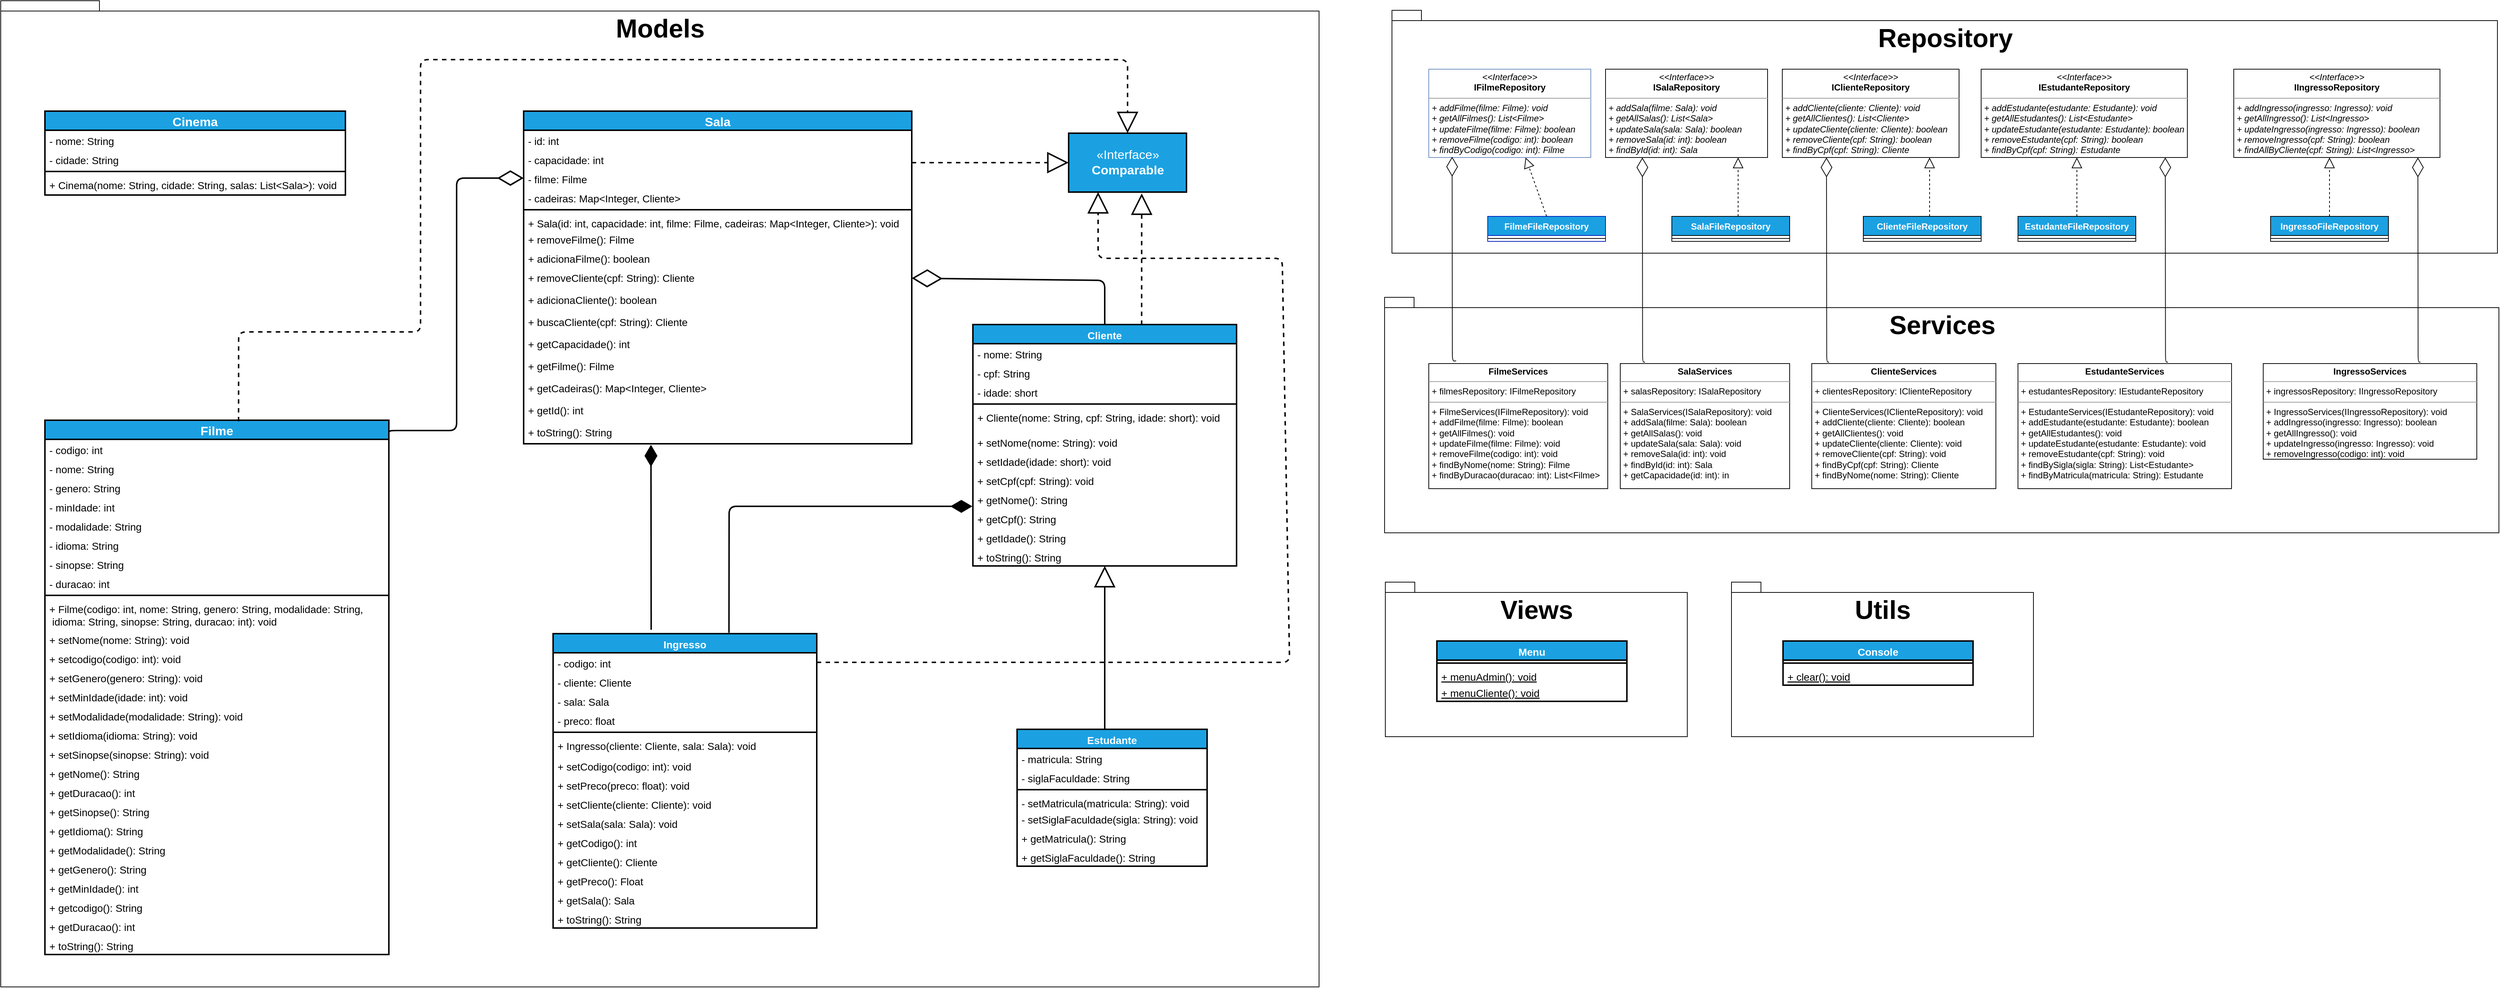 <mxfile>
    <diagram id="0D2AwkG7d8j1suygumKX" name="Page-1">
        <mxGraphModel dx="3254" dy="3249" grid="1" gridSize="10" guides="0" tooltips="1" connect="1" arrows="1" fold="1" page="1" pageScale="1" pageWidth="827" pageHeight="1169" background="#FFFFFF" math="0" shadow="0">
            <root>
                <mxCell id="0"/>
                <mxCell id="1" parent="0"/>
                <mxCell id="205" value="Views" style="shape=folder;fontStyle=1;spacingTop=10;tabWidth=40;tabHeight=14;tabPosition=left;html=1;labelBackgroundColor=none;fontSize=35;fontColor=#000000;fillColor=#FFFFFF;gradientColor=none;verticalAlign=top;" vertex="1" parent="1">
                    <mxGeometry x="1870" y="680" width="410" height="210" as="geometry"/>
                </mxCell>
                <mxCell id="162" value="Services" style="shape=folder;fontStyle=1;spacingTop=10;tabWidth=40;tabHeight=14;tabPosition=left;html=1;labelBackgroundColor=none;fontSize=35;fontColor=#000000;fillColor=#FFFFFF;gradientColor=none;verticalAlign=top;" vertex="1" parent="1">
                    <mxGeometry x="1869" y="293" width="1513" height="320" as="geometry"/>
                </mxCell>
                <mxCell id="151" value="&lt;font style=&quot;font-size: 35px&quot;&gt;Repository&lt;/font&gt;" style="shape=folder;fontStyle=1;spacingTop=10;tabWidth=40;tabHeight=14;tabPosition=left;html=1;verticalAlign=top;" vertex="1" parent="1">
                    <mxGeometry x="1879" y="-97" width="1501" height="330" as="geometry"/>
                </mxCell>
                <mxCell id="122" value="&lt;font style=&quot;font-size: 35px;&quot;&gt;Models&lt;/font&gt;" style="shape=folder;fontStyle=1;spacingTop=10;tabWidth=40;tabHeight=14;tabPosition=left;html=1;strokeColor=#000000;strokeWidth=1;verticalAlign=top;align=center;fontSize=35;" parent="1" vertex="1">
                    <mxGeometry x="-10" y="-110" width="1790" height="1340" as="geometry"/>
                </mxCell>
                <mxCell id="3" value="Cinema" style="swimlane;fontStyle=1;align=center;verticalAlign=middle;childLayout=stackLayout;horizontal=1;startSize=26;horizontalStack=0;resizeParent=1;resizeParentMax=0;resizeLast=0;collapsible=1;marginBottom=0;fillColor=#1ba1e2;strokeColor=#000000;fontSize=17;fontColor=#ffffff;strokeWidth=2;fontFamily=Helvetica;" parent="1" vertex="1">
                    <mxGeometry x="50" y="40" width="408" height="114" as="geometry"/>
                </mxCell>
                <mxCell id="4" value="- nome: String" style="text;align=left;verticalAlign=top;spacingLeft=4;spacingRight=4;overflow=hidden;rotatable=0;points=[[0,0.5],[1,0.5]];portConstraint=eastwest;fontSize=14;" parent="3" vertex="1">
                    <mxGeometry y="26" width="408" height="26" as="geometry"/>
                </mxCell>
                <mxCell id="12" value="- cidade: String" style="text;align=left;verticalAlign=top;spacingLeft=4;spacingRight=4;overflow=hidden;rotatable=0;points=[[0,0.5],[1,0.5]];portConstraint=eastwest;fontSize=14;" parent="3" vertex="1">
                    <mxGeometry y="52" width="408" height="26" as="geometry"/>
                </mxCell>
                <mxCell id="5" value="" style="line;strokeWidth=2;align=left;verticalAlign=middle;spacingTop=-1;spacingLeft=3;spacingRight=3;rotatable=0;labelPosition=right;points=[];portConstraint=eastwest;fillColor=#fff2cc;strokeColor=#000000;fontSize=14;" parent="3" vertex="1">
                    <mxGeometry y="78" width="408" height="8" as="geometry"/>
                </mxCell>
                <mxCell id="6" value="+ Cinema(nome: String, cidade: String, salas: List&lt;Sala&gt;): void" style="text;align=left;verticalAlign=top;spacingLeft=4;spacingRight=4;overflow=hidden;rotatable=0;points=[[0,0.5],[1,0.5]];portConstraint=eastwest;fontSize=14;" parent="3" vertex="1">
                    <mxGeometry y="86" width="408" height="28" as="geometry"/>
                </mxCell>
                <mxCell id="22" value="Sala" style="swimlane;fontStyle=1;align=center;verticalAlign=middle;childLayout=stackLayout;horizontal=1;startSize=26;horizontalStack=0;resizeParent=1;resizeParentMax=0;resizeLast=0;collapsible=1;marginBottom=0;fillColor=#1ba1e2;strokeColor=#000000;fontSize=17;strokeWidth=2;fontColor=#ffffff;" parent="1" vertex="1">
                    <mxGeometry x="700" y="40" width="527" height="452" as="geometry"/>
                </mxCell>
                <mxCell id="23" value="- id: int" style="text;align=left;verticalAlign=top;spacingLeft=4;spacingRight=4;overflow=hidden;rotatable=0;points=[[0,0.5],[1,0.5]];portConstraint=eastwest;fontSize=14;strokeColor=none;" parent="22" vertex="1">
                    <mxGeometry y="26" width="527" height="26" as="geometry"/>
                </mxCell>
                <mxCell id="29" value="- capacidade: int " style="text;align=left;verticalAlign=top;spacingLeft=4;spacingRight=4;overflow=hidden;rotatable=0;points=[[0,0.5],[1,0.5]];portConstraint=eastwest;fontSize=14;" parent="22" vertex="1">
                    <mxGeometry y="52" width="527" height="26" as="geometry"/>
                </mxCell>
                <mxCell id="28" value="- filme: Filme" style="text;align=left;verticalAlign=top;spacingLeft=4;spacingRight=4;overflow=hidden;rotatable=0;points=[[0,0.5],[1,0.5]];portConstraint=eastwest;fontSize=14;" parent="22" vertex="1">
                    <mxGeometry y="78" width="527" height="26" as="geometry"/>
                </mxCell>
                <mxCell id="27" value="- cadeiras: Map&lt;Integer, Cliente&gt;" style="text;align=left;verticalAlign=top;spacingLeft=4;spacingRight=4;overflow=hidden;rotatable=0;points=[[0,0.5],[1,0.5]];portConstraint=eastwest;fontSize=14;" parent="22" vertex="1">
                    <mxGeometry y="104" width="527" height="26" as="geometry"/>
                </mxCell>
                <mxCell id="24" value="" style="line;strokeWidth=2;align=left;verticalAlign=middle;spacingTop=-1;spacingLeft=3;spacingRight=3;rotatable=0;labelPosition=right;points=[];portConstraint=eastwest;fontSize=14;sketch=0;shadow=0;labelBackgroundColor=none;labelBorderColor=none;noLabel=1;" parent="22" vertex="1">
                    <mxGeometry y="130" width="527" height="8" as="geometry"/>
                </mxCell>
                <mxCell id="25" value="+ Sala(id: int, capacidade: int, filme: Filme, cadeiras: Map&lt;Integer, Cliente&gt;): void" style="text;align=left;verticalAlign=top;spacingLeft=4;spacingRight=4;overflow=hidden;rotatable=0;points=[[0,0.5],[1,0.5]];portConstraint=eastwest;fontSize=14;" parent="22" vertex="1">
                    <mxGeometry y="138" width="527" height="22" as="geometry"/>
                </mxCell>
                <mxCell id="65" value="+ removeFilme(): Filme" style="text;align=left;verticalAlign=top;spacingLeft=4;spacingRight=4;overflow=hidden;rotatable=0;points=[[0,0.5],[1,0.5]];portConstraint=eastwest;fontSize=14;" parent="22" vertex="1">
                    <mxGeometry y="160" width="527" height="26" as="geometry"/>
                </mxCell>
                <mxCell id="30" value="+ adicionaFilme(): boolean" style="text;align=left;verticalAlign=top;spacingLeft=4;spacingRight=4;overflow=hidden;rotatable=0;points=[[0,0.5],[1,0.5]];portConstraint=eastwest;fontSize=14;" parent="22" vertex="1">
                    <mxGeometry y="186" width="527" height="26" as="geometry"/>
                </mxCell>
                <mxCell id="31" value="+ removeCliente(cpf: String): Cliente" style="text;align=left;verticalAlign=top;spacingLeft=4;spacingRight=4;overflow=hidden;rotatable=0;points=[[0,0.5],[1,0.5]];portConstraint=eastwest;fontSize=14;" parent="22" vertex="1">
                    <mxGeometry y="212" width="527" height="30" as="geometry"/>
                </mxCell>
                <mxCell id="32" value="+ adicionaCliente(): boolean" style="text;align=left;verticalAlign=top;spacingLeft=4;spacingRight=4;overflow=hidden;rotatable=0;points=[[0,0.5],[1,0.5]];portConstraint=eastwest;fontSize=14;" parent="22" vertex="1">
                    <mxGeometry y="242" width="527" height="30" as="geometry"/>
                </mxCell>
                <mxCell id="33" value="+ buscaCliente(cpf: String): Cliente" style="text;align=left;verticalAlign=top;spacingLeft=4;spacingRight=4;overflow=hidden;rotatable=0;points=[[0,0.5],[1,0.5]];portConstraint=eastwest;fontSize=14;" parent="22" vertex="1">
                    <mxGeometry y="272" width="527" height="30" as="geometry"/>
                </mxCell>
                <mxCell id="34" value="+ getCapacidade(): int" style="text;align=left;verticalAlign=top;spacingLeft=4;spacingRight=4;overflow=hidden;rotatable=0;points=[[0,0.5],[1,0.5]];portConstraint=eastwest;fontSize=14;" parent="22" vertex="1">
                    <mxGeometry y="302" width="527" height="30" as="geometry"/>
                </mxCell>
                <mxCell id="35" value="+ getFilme(): Filme" style="text;align=left;verticalAlign=top;spacingLeft=4;spacingRight=4;overflow=hidden;rotatable=0;points=[[0,0.5],[1,0.5]];portConstraint=eastwest;fontSize=14;" parent="22" vertex="1">
                    <mxGeometry y="332" width="527" height="30" as="geometry"/>
                </mxCell>
                <mxCell id="36" value="+ getCadeiras(): Map&lt;Integer, Cliente&gt;" style="text;align=left;verticalAlign=top;spacingLeft=4;spacingRight=4;overflow=hidden;rotatable=0;points=[[0,0.5],[1,0.5]];portConstraint=eastwest;fontSize=14;" parent="22" vertex="1">
                    <mxGeometry y="362" width="527" height="30" as="geometry"/>
                </mxCell>
                <mxCell id="38" value="+ getId(): int" style="text;align=left;verticalAlign=top;spacingLeft=4;spacingRight=4;overflow=hidden;rotatable=0;points=[[0,0.5],[1,0.5]];portConstraint=eastwest;fontSize=14;" parent="22" vertex="1">
                    <mxGeometry y="392" width="527" height="30" as="geometry"/>
                </mxCell>
                <mxCell id="39" value="+ toString(): String" style="text;align=left;verticalAlign=top;spacingLeft=4;spacingRight=4;overflow=hidden;rotatable=0;points=[[0,0.5],[1,0.5]];portConstraint=eastwest;fontSize=14;" parent="22" vertex="1">
                    <mxGeometry y="422" width="527" height="30" as="geometry"/>
                </mxCell>
                <mxCell id="48" value="Cliente" style="swimlane;fontStyle=1;align=center;verticalAlign=top;childLayout=stackLayout;horizontal=1;startSize=26;horizontalStack=0;resizeParent=1;resizeParentMax=0;resizeLast=0;collapsible=1;marginBottom=0;fontSize=14;strokeWidth=2;fillColor=#1ba1e2;fontColor=#ffffff;strokeColor=#000000;" parent="1" vertex="1">
                    <mxGeometry x="1310" y="330" width="358" height="328" as="geometry"/>
                </mxCell>
                <mxCell id="49" value="- nome: String" style="text;align=left;verticalAlign=top;spacingLeft=4;spacingRight=4;overflow=hidden;rotatable=0;points=[[0,0.5],[1,0.5]];portConstraint=eastwest;fontSize=14;" parent="48" vertex="1">
                    <mxGeometry y="26" width="358" height="26" as="geometry"/>
                </mxCell>
                <mxCell id="50" value="- cpf: String" style="text;align=left;verticalAlign=top;spacingLeft=4;spacingRight=4;overflow=hidden;rotatable=0;points=[[0,0.5],[1,0.5]];portConstraint=eastwest;fontSize=14;" parent="48" vertex="1">
                    <mxGeometry y="52" width="358" height="26" as="geometry"/>
                </mxCell>
                <mxCell id="60" value="- idade: short" style="text;align=left;verticalAlign=top;spacingLeft=4;spacingRight=4;overflow=hidden;rotatable=0;points=[[0,0.5],[1,0.5]];portConstraint=eastwest;fontSize=14;" parent="48" vertex="1">
                    <mxGeometry y="78" width="358" height="26" as="geometry"/>
                </mxCell>
                <mxCell id="52" value="" style="line;strokeWidth=2;align=left;verticalAlign=middle;spacingTop=-1;spacingLeft=3;spacingRight=3;rotatable=0;labelPosition=right;points=[];portConstraint=eastwest;fontSize=14;" parent="48" vertex="1">
                    <mxGeometry y="104" width="358" height="8" as="geometry"/>
                </mxCell>
                <mxCell id="64" value="+ Cliente(nome: String, cpf: String, idade: short): void" style="text;align=left;verticalAlign=top;spacingLeft=4;spacingRight=4;overflow=hidden;rotatable=0;points=[[0,0.5],[1,0.5]];portConstraint=eastwest;fontSize=14;" parent="48" vertex="1">
                    <mxGeometry y="112" width="358" height="34" as="geometry"/>
                </mxCell>
                <mxCell id="53" value="+ setNome(nome: String): void" style="text;align=left;verticalAlign=top;spacingLeft=4;spacingRight=4;overflow=hidden;rotatable=0;points=[[0,0.5],[1,0.5]];portConstraint=eastwest;fontSize=14;" parent="48" vertex="1">
                    <mxGeometry y="146" width="358" height="26" as="geometry"/>
                </mxCell>
                <mxCell id="55" value="+ setIdade(idade: short): void" style="text;align=left;verticalAlign=top;spacingLeft=4;spacingRight=4;overflow=hidden;rotatable=0;points=[[0,0.5],[1,0.5]];portConstraint=eastwest;fontSize=14;" parent="48" vertex="1">
                    <mxGeometry y="172" width="358" height="26" as="geometry"/>
                </mxCell>
                <mxCell id="61" value="+ setCpf(cpf: String): void" style="text;align=left;verticalAlign=top;spacingLeft=4;spacingRight=4;overflow=hidden;rotatable=0;points=[[0,0.5],[1,0.5]];portConstraint=eastwest;fontSize=14;" parent="48" vertex="1">
                    <mxGeometry y="198" width="358" height="26" as="geometry"/>
                </mxCell>
                <mxCell id="56" value="+ getNome(): String" style="text;align=left;verticalAlign=top;spacingLeft=4;spacingRight=4;overflow=hidden;rotatable=0;points=[[0,0.5],[1,0.5]];portConstraint=eastwest;fontSize=14;" parent="48" vertex="1">
                    <mxGeometry y="224" width="358" height="26" as="geometry"/>
                </mxCell>
                <mxCell id="54" value="+ getCpf(): String" style="text;align=left;verticalAlign=top;spacingLeft=4;spacingRight=4;overflow=hidden;rotatable=0;points=[[0,0.5],[1,0.5]];portConstraint=eastwest;fontSize=14;" parent="48" vertex="1">
                    <mxGeometry y="250" width="358" height="26" as="geometry"/>
                </mxCell>
                <mxCell id="62" value="+ getIdade(): String" style="text;align=left;verticalAlign=top;spacingLeft=4;spacingRight=4;overflow=hidden;rotatable=0;points=[[0,0.5],[1,0.5]];portConstraint=eastwest;fontSize=14;" parent="48" vertex="1">
                    <mxGeometry y="276" width="358" height="26" as="geometry"/>
                </mxCell>
                <mxCell id="59" value="+ toString(): String" style="text;align=left;verticalAlign=top;spacingLeft=4;spacingRight=4;overflow=hidden;rotatable=0;points=[[0,0.5],[1,0.5]];portConstraint=eastwest;fontSize=14;" parent="48" vertex="1">
                    <mxGeometry y="302" width="358" height="26" as="geometry"/>
                </mxCell>
                <mxCell id="71" value="Filme" style="swimlane;fontStyle=1;align=center;verticalAlign=middle;childLayout=stackLayout;horizontal=1;startSize=26;horizontalStack=0;resizeParent=1;resizeParentMax=0;resizeLast=0;collapsible=1;marginBottom=0;fontSize=17;fillColor=#1ba1e2;fontColor=#ffffff;strokeColor=#000000;strokeWidth=2;labelPosition=center;verticalLabelPosition=middle;" parent="1" vertex="1">
                    <mxGeometry x="50" y="460" width="467" height="726" as="geometry"/>
                </mxCell>
                <mxCell id="74" value="- codigo: int" style="text;align=left;verticalAlign=top;spacingLeft=4;spacingRight=4;overflow=hidden;rotatable=0;points=[[0,0.5],[1,0.5]];portConstraint=eastwest;fontSize=14;" parent="71" vertex="1">
                    <mxGeometry y="26" width="467" height="26" as="geometry"/>
                </mxCell>
                <mxCell id="72" value="- nome: String" style="text;align=left;verticalAlign=top;spacingLeft=4;spacingRight=4;overflow=hidden;rotatable=0;points=[[0,0.5],[1,0.5]];portConstraint=eastwest;fontSize=14;" parent="71" vertex="1">
                    <mxGeometry y="52" width="467" height="26" as="geometry"/>
                </mxCell>
                <mxCell id="73" value="- genero: String" style="text;align=left;verticalAlign=top;spacingLeft=4;spacingRight=4;overflow=hidden;rotatable=0;points=[[0,0.5],[1,0.5]];portConstraint=eastwest;fontSize=14;" parent="71" vertex="1">
                    <mxGeometry y="78" width="467" height="26" as="geometry"/>
                </mxCell>
                <mxCell id="211" value="- minIdade: int" style="text;align=left;verticalAlign=top;spacingLeft=4;spacingRight=4;overflow=hidden;rotatable=0;points=[[0,0.5],[1,0.5]];portConstraint=eastwest;fontSize=14;" vertex="1" parent="71">
                    <mxGeometry y="104" width="467" height="26" as="geometry"/>
                </mxCell>
                <mxCell id="84" value="- modalidade: String" style="text;align=left;verticalAlign=top;spacingLeft=4;spacingRight=4;overflow=hidden;rotatable=0;points=[[0,0.5],[1,0.5]];portConstraint=eastwest;fontSize=14;" parent="71" vertex="1">
                    <mxGeometry y="130" width="467" height="26" as="geometry"/>
                </mxCell>
                <mxCell id="85" value="- idioma: String" style="text;align=left;verticalAlign=top;spacingLeft=4;spacingRight=4;overflow=hidden;rotatable=0;points=[[0,0.5],[1,0.5]];portConstraint=eastwest;fontSize=14;" parent="71" vertex="1">
                    <mxGeometry y="156" width="467" height="26" as="geometry"/>
                </mxCell>
                <mxCell id="86" value="- sinopse: String" style="text;align=left;verticalAlign=top;spacingLeft=4;spacingRight=4;overflow=hidden;rotatable=0;points=[[0,0.5],[1,0.5]];portConstraint=eastwest;fontSize=14;" parent="71" vertex="1">
                    <mxGeometry y="182" width="467" height="26" as="geometry"/>
                </mxCell>
                <mxCell id="87" value="- duracao: int" style="text;align=left;verticalAlign=top;spacingLeft=4;spacingRight=4;overflow=hidden;rotatable=0;points=[[0,0.5],[1,0.5]];portConstraint=eastwest;fontSize=14;" parent="71" vertex="1">
                    <mxGeometry y="208" width="467" height="26" as="geometry"/>
                </mxCell>
                <mxCell id="75" value="" style="line;strokeWidth=2;align=left;verticalAlign=middle;spacingTop=-1;spacingLeft=3;spacingRight=3;rotatable=0;labelPosition=right;points=[];portConstraint=eastwest;fontSize=14;" parent="71" vertex="1">
                    <mxGeometry y="234" width="467" height="8" as="geometry"/>
                </mxCell>
                <mxCell id="76" value="+ Filme(codigo: int, nome: String, genero: String, modalidade: String,&#10; idioma: String, sinopse: String, duracao: int): void" style="text;align=left;verticalAlign=top;spacingLeft=4;spacingRight=4;overflow=hidden;rotatable=0;points=[[0,0.5],[1,0.5]];portConstraint=eastwest;fontSize=14;" parent="71" vertex="1">
                    <mxGeometry y="242" width="467" height="42" as="geometry"/>
                </mxCell>
                <mxCell id="77" value="+ setNome(nome: String): void" style="text;align=left;verticalAlign=top;spacingLeft=4;spacingRight=4;overflow=hidden;rotatable=0;points=[[0,0.5],[1,0.5]];portConstraint=eastwest;fontSize=14;" parent="71" vertex="1">
                    <mxGeometry y="284" width="467" height="26" as="geometry"/>
                </mxCell>
                <mxCell id="78" value="+ setcodigo(codigo: int): void" style="text;align=left;verticalAlign=top;spacingLeft=4;spacingRight=4;overflow=hidden;rotatable=0;points=[[0,0.5],[1,0.5]];portConstraint=eastwest;fontSize=14;" parent="71" vertex="1">
                    <mxGeometry y="310" width="467" height="26" as="geometry"/>
                </mxCell>
                <mxCell id="79" value="+ setGenero(genero: String): void" style="text;align=left;verticalAlign=top;spacingLeft=4;spacingRight=4;overflow=hidden;rotatable=0;points=[[0,0.5],[1,0.5]];portConstraint=eastwest;fontSize=14;" parent="71" vertex="1">
                    <mxGeometry y="336" width="467" height="26" as="geometry"/>
                </mxCell>
                <mxCell id="212" value="+ setMinIdade(idade: int): void" style="text;align=left;verticalAlign=top;spacingLeft=4;spacingRight=4;overflow=hidden;rotatable=0;points=[[0,0.5],[1,0.5]];portConstraint=eastwest;fontSize=14;" vertex="1" parent="71">
                    <mxGeometry y="362" width="467" height="26" as="geometry"/>
                </mxCell>
                <mxCell id="88" value="+ setModalidade(modalidade: String): void" style="text;align=left;verticalAlign=top;spacingLeft=4;spacingRight=4;overflow=hidden;rotatable=0;points=[[0,0.5],[1,0.5]];portConstraint=eastwest;fontSize=14;" parent="71" vertex="1">
                    <mxGeometry y="388" width="467" height="26" as="geometry"/>
                </mxCell>
                <mxCell id="89" value="+ setIdioma(idioma: String): void" style="text;align=left;verticalAlign=top;spacingLeft=4;spacingRight=4;overflow=hidden;rotatable=0;points=[[0,0.5],[1,0.5]];portConstraint=eastwest;fontSize=14;" parent="71" vertex="1">
                    <mxGeometry y="414" width="467" height="26" as="geometry"/>
                </mxCell>
                <mxCell id="80" value="+ setSinopse(sinopse: String): void" style="text;align=left;verticalAlign=top;spacingLeft=4;spacingRight=4;overflow=hidden;rotatable=0;points=[[0,0.5],[1,0.5]];portConstraint=eastwest;fontSize=14;" parent="71" vertex="1">
                    <mxGeometry y="440" width="467" height="26" as="geometry"/>
                </mxCell>
                <mxCell id="91" value="+ getNome(): String" style="text;align=left;verticalAlign=top;spacingLeft=4;spacingRight=4;overflow=hidden;rotatable=0;points=[[0,0.5],[1,0.5]];portConstraint=eastwest;fontSize=14;" parent="71" vertex="1">
                    <mxGeometry y="466" width="467" height="26" as="geometry"/>
                </mxCell>
                <mxCell id="97" value="+ getDuracao(): int" style="text;align=left;verticalAlign=top;spacingLeft=4;spacingRight=4;overflow=hidden;rotatable=0;points=[[0,0.5],[1,0.5]];portConstraint=eastwest;fontSize=14;" parent="71" vertex="1">
                    <mxGeometry y="492" width="467" height="26" as="geometry"/>
                </mxCell>
                <mxCell id="96" value="+ getSinopse(): String" style="text;align=left;verticalAlign=top;spacingLeft=4;spacingRight=4;overflow=hidden;rotatable=0;points=[[0,0.5],[1,0.5]];portConstraint=eastwest;fontSize=14;" parent="71" vertex="1">
                    <mxGeometry y="518" width="467" height="26" as="geometry"/>
                </mxCell>
                <mxCell id="95" value="+ getIdioma(): String" style="text;align=left;verticalAlign=top;spacingLeft=4;spacingRight=4;overflow=hidden;rotatable=0;points=[[0,0.5],[1,0.5]];portConstraint=eastwest;fontSize=14;" parent="71" vertex="1">
                    <mxGeometry y="544" width="467" height="26" as="geometry"/>
                </mxCell>
                <mxCell id="94" value="+ getModalidade(): String" style="text;align=left;verticalAlign=top;spacingLeft=4;spacingRight=4;overflow=hidden;rotatable=0;points=[[0,0.5],[1,0.5]];portConstraint=eastwest;fontSize=14;" parent="71" vertex="1">
                    <mxGeometry y="570" width="467" height="26" as="geometry"/>
                </mxCell>
                <mxCell id="213" value="+ getGenero(): String" style="text;align=left;verticalAlign=top;spacingLeft=4;spacingRight=4;overflow=hidden;rotatable=0;points=[[0,0.5],[1,0.5]];portConstraint=eastwest;fontSize=14;" vertex="1" parent="71">
                    <mxGeometry y="596" width="467" height="26" as="geometry"/>
                </mxCell>
                <mxCell id="93" value="+ getMinIdade(): int" style="text;align=left;verticalAlign=top;spacingLeft=4;spacingRight=4;overflow=hidden;rotatable=0;points=[[0,0.5],[1,0.5]];portConstraint=eastwest;fontSize=14;" parent="71" vertex="1">
                    <mxGeometry y="622" width="467" height="26" as="geometry"/>
                </mxCell>
                <mxCell id="92" value="+ getcodigo(): String" style="text;align=left;verticalAlign=top;spacingLeft=4;spacingRight=4;overflow=hidden;rotatable=0;points=[[0,0.5],[1,0.5]];portConstraint=eastwest;fontSize=14;" parent="71" vertex="1">
                    <mxGeometry y="648" width="467" height="26" as="geometry"/>
                </mxCell>
                <mxCell id="90" value="+ getDuracao(): int" style="text;align=left;verticalAlign=top;spacingLeft=4;spacingRight=4;overflow=hidden;rotatable=0;points=[[0,0.5],[1,0.5]];portConstraint=eastwest;fontSize=14;" parent="71" vertex="1">
                    <mxGeometry y="674" width="467" height="26" as="geometry"/>
                </mxCell>
                <mxCell id="98" value="+ toString(): String" style="text;align=left;verticalAlign=top;spacingLeft=4;spacingRight=4;overflow=hidden;rotatable=0;points=[[0,0.5],[1,0.5]];portConstraint=eastwest;fontSize=14;" parent="71" vertex="1">
                    <mxGeometry y="700" width="467" height="26" as="geometry"/>
                </mxCell>
                <mxCell id="99" value="Estudante" style="swimlane;fontStyle=1;align=center;verticalAlign=top;childLayout=stackLayout;horizontal=1;startSize=26;horizontalStack=0;resizeParent=1;resizeParentMax=0;resizeLast=0;collapsible=1;marginBottom=0;fontSize=14;fillColor=#1ba1e2;fontColor=#ffffff;strokeColor=#000000;strokeWidth=2;rounded=0;shadow=0;sketch=0;glass=0;" parent="1" vertex="1">
                    <mxGeometry x="1370" y="880" width="258" height="186" as="geometry"/>
                </mxCell>
                <mxCell id="100" value="- matricula: String" style="text;align=left;verticalAlign=top;spacingLeft=4;spacingRight=4;overflow=hidden;rotatable=0;points=[[0,0.5],[1,0.5]];portConstraint=eastwest;fontSize=14;" parent="99" vertex="1">
                    <mxGeometry y="26" width="258" height="26" as="geometry"/>
                </mxCell>
                <mxCell id="103" value="- siglaFaculdade: String" style="text;align=left;verticalAlign=top;spacingLeft=4;spacingRight=4;overflow=hidden;rotatable=0;points=[[0,0.5],[1,0.5]];portConstraint=eastwest;fontSize=14;" parent="99" vertex="1">
                    <mxGeometry y="52" width="258" height="26" as="geometry"/>
                </mxCell>
                <mxCell id="101" value="" style="line;strokeWidth=2;align=left;verticalAlign=middle;spacingTop=-1;spacingLeft=3;spacingRight=3;rotatable=0;labelPosition=right;points=[];portConstraint=eastwest;fontSize=14;shadow=0;" parent="99" vertex="1">
                    <mxGeometry y="78" width="258" height="8" as="geometry"/>
                </mxCell>
                <mxCell id="102" value="- setMatricula(matricula: String): void" style="text;align=left;verticalAlign=top;spacingLeft=4;spacingRight=4;overflow=hidden;rotatable=0;points=[[0,0.5],[1,0.5]];portConstraint=eastwest;fontSize=14;" parent="99" vertex="1">
                    <mxGeometry y="86" width="258" height="22" as="geometry"/>
                </mxCell>
                <mxCell id="105" value="- setSiglaFaculdade(sigla: String): void" style="text;align=left;verticalAlign=top;spacingLeft=4;spacingRight=4;overflow=hidden;rotatable=0;points=[[0,0.5],[1,0.5]];portConstraint=eastwest;fontSize=14;" parent="99" vertex="1">
                    <mxGeometry y="108" width="258" height="26" as="geometry"/>
                </mxCell>
                <mxCell id="106" value="+ getMatricula(): String" style="text;align=left;verticalAlign=top;spacingLeft=4;spacingRight=4;overflow=hidden;rotatable=0;points=[[0,0.5],[1,0.5]];portConstraint=eastwest;fontSize=14;" parent="99" vertex="1">
                    <mxGeometry y="134" width="258" height="26" as="geometry"/>
                </mxCell>
                <mxCell id="104" value="+ getSiglaFaculdade(): String " style="text;align=left;verticalAlign=top;spacingLeft=4;spacingRight=4;overflow=hidden;rotatable=0;points=[[0,0.5],[1,0.5]];portConstraint=eastwest;fontSize=14;" parent="99" vertex="1">
                    <mxGeometry y="160" width="258" height="26" as="geometry"/>
                </mxCell>
                <mxCell id="118" value="" style="endArrow=none;html=1;endSize=24;startArrow=diamondThin;startSize=30;startFill=0;edgeStyle=orthogonalEdgeStyle;align=left;verticalAlign=bottom;entryX=1.002;entryY=0.022;entryDx=0;entryDy=0;endFill=0;fillColor=none;fontSize=14;exitX=0;exitY=0.5;exitDx=0;exitDy=0;entryPerimeter=0;strokeWidth=2;" parent="1" source="28" target="71" edge="1">
                    <mxGeometry x="-1" y="3" relative="1" as="geometry">
                        <mxPoint x="670" y="368" as="sourcePoint"/>
                        <mxPoint x="660" y="540" as="targetPoint"/>
                        <Array as="points">
                            <mxPoint x="609" y="131"/>
                            <mxPoint x="609" y="474"/>
                        </Array>
                    </mxGeometry>
                </mxCell>
                <mxCell id="120" style="edgeStyle=none;html=1;startArrow=none;startFill=0;endArrow=block;endFill=0;startSize=24;endSize=24;fontSize=14;strokeWidth=2;" parent="1" target="59" edge="1">
                    <mxGeometry relative="1" as="geometry">
                        <mxPoint x="1090" y="748.286" as="targetPoint"/>
                        <mxPoint x="1489" y="880" as="sourcePoint"/>
                    </mxGeometry>
                </mxCell>
                <mxCell id="128" value="«Interface»&lt;br style=&quot;font-size: 17px;&quot;&gt;&lt;b style=&quot;font-size: 17px;&quot;&gt;Comparable&lt;/b&gt;" style="html=1;fillColor=#1ba1e2;fontColor=#ffffff;strokeColor=#000000;fontSize=17;strokeWidth=2;" parent="1" vertex="1">
                    <mxGeometry x="1440" y="70" width="160" height="80" as="geometry"/>
                </mxCell>
                <mxCell id="131" style="edgeStyle=none;html=1;exitX=1;exitY=-0.308;exitDx=0;exitDy=0;entryX=0;entryY=0.5;entryDx=0;entryDy=0;dashed=1;fontSize=17;startArrow=none;startFill=0;endArrow=block;endFill=0;startSize=24;endSize=24;strokeWidth=2;exitPerimeter=0;" parent="1" source="28" target="128" edge="1">
                    <mxGeometry relative="1" as="geometry"/>
                </mxCell>
                <mxCell id="132" value="FilmeFileRepository" style="swimlane;fontStyle=1;align=center;verticalAlign=top;childLayout=stackLayout;horizontal=1;startSize=26;horizontalStack=0;resizeParent=1;resizeParentMax=0;resizeLast=0;collapsible=1;marginBottom=0;fillColor=#1BA1E2;fontColor=#ffffff;strokeColor=#001DBC;" vertex="1" parent="1">
                    <mxGeometry x="2009" y="183" width="160" height="34" as="geometry"/>
                </mxCell>
                <mxCell id="134" value="" style="line;strokeWidth=1;fillColor=none;align=left;verticalAlign=middle;spacingTop=-1;spacingLeft=3;spacingRight=3;rotatable=0;labelPosition=right;points=[];portConstraint=eastwest;" vertex="1" parent="132">
                    <mxGeometry y="26" width="160" height="8" as="geometry"/>
                </mxCell>
                <mxCell id="136" value="&lt;p style=&quot;margin: 0px ; margin-top: 4px ; text-align: center&quot;&gt;&lt;i&gt;&amp;lt;&amp;lt;Interface&amp;gt;&amp;gt;&lt;/i&gt;&lt;br&gt;&lt;b&gt;IFilmeRepository&lt;/b&gt;&lt;/p&gt;&lt;hr size=&quot;1&quot;&gt;&lt;p style=&quot;margin: 0px ; margin-left: 4px&quot;&gt;&lt;i&gt;+ addFilme(filme: Filme): void&lt;br&gt;+ getAllFilmes(): List&amp;lt;Filme&amp;gt;&lt;/i&gt;&lt;/p&gt;&lt;p style=&quot;margin: 0px ; margin-left: 4px&quot;&gt;&lt;i&gt;+ updateFilme(filme: Filme): boolean&lt;br&gt;&lt;/i&gt;&lt;/p&gt;&lt;p style=&quot;margin: 0px ; margin-left: 4px&quot;&gt;&lt;i&gt;+ removeFilme(codigo: int): boolean&lt;/i&gt;&lt;/p&gt;&lt;p style=&quot;margin: 0px ; margin-left: 4px&quot;&gt;&lt;i&gt;+ findByCodigo(codigo: int): Filme&lt;/i&gt;&lt;br&gt;&lt;/p&gt;" style="verticalAlign=top;align=left;overflow=fill;fontSize=12;fontFamily=Helvetica;html=1;fillColor=default;strokeColor=#6c8ebf;gradientColor=none;" vertex="1" parent="1">
                    <mxGeometry x="1929" y="-17" width="220" height="120" as="geometry"/>
                </mxCell>
                <mxCell id="138" value="&lt;p style=&quot;margin: 0px ; margin-top: 4px ; text-align: center&quot;&gt;&lt;i&gt;&amp;lt;&amp;lt;Interface&amp;gt;&amp;gt;&lt;/i&gt;&lt;br&gt;&lt;b&gt;ISalaRepository&lt;/b&gt;&lt;/p&gt;&lt;hr size=&quot;1&quot;&gt;&lt;p style=&quot;margin: 0px ; margin-left: 4px&quot;&gt;&lt;i&gt;+ addSala(filme: Sala): void&lt;br&gt;+ getAllSalas(): List&amp;lt;Sala&amp;gt;&lt;/i&gt;&lt;/p&gt;&lt;p style=&quot;margin: 0px ; margin-left: 4px&quot;&gt;&lt;i&gt;+ updateSala(sala: Sala): boolean&lt;br&gt;&lt;/i&gt;&lt;/p&gt;&lt;p style=&quot;margin: 0px ; margin-left: 4px&quot;&gt;&lt;i&gt;+ removeSala(id: int): boolean&lt;/i&gt;&lt;/p&gt;&lt;p style=&quot;margin: 0px ; margin-left: 4px&quot;&gt;&lt;i&gt;+ findById(id: int): Sala&lt;/i&gt;&lt;br&gt;&lt;/p&gt;" style="verticalAlign=top;align=left;overflow=fill;fontSize=12;fontFamily=Helvetica;html=1;" vertex="1" parent="1">
                    <mxGeometry x="2169" y="-17" width="220" height="120" as="geometry"/>
                </mxCell>
                <mxCell id="139" value="SalaFileRepository" style="swimlane;fontStyle=1;align=center;verticalAlign=top;childLayout=stackLayout;horizontal=1;startSize=26;horizontalStack=0;resizeParent=1;resizeParentMax=0;resizeLast=0;collapsible=1;marginBottom=0;fillColor=#1BA1E2;fontColor=#FFFFFF;" vertex="1" parent="1">
                    <mxGeometry x="2259" y="183" width="160" height="34" as="geometry"/>
                </mxCell>
                <mxCell id="140" value="" style="line;strokeWidth=1;fillColor=none;align=left;verticalAlign=middle;spacingTop=-1;spacingLeft=3;spacingRight=3;rotatable=0;labelPosition=right;points=[];portConstraint=eastwest;" vertex="1" parent="139">
                    <mxGeometry y="26" width="160" height="8" as="geometry"/>
                </mxCell>
                <mxCell id="141" value="&lt;p style=&quot;margin: 0px ; margin-top: 4px ; text-align: center&quot;&gt;&lt;i&gt;&amp;lt;&amp;lt;Interface&amp;gt;&amp;gt;&lt;/i&gt;&lt;br&gt;&lt;b&gt;IClienteRepository&lt;/b&gt;&lt;/p&gt;&lt;hr size=&quot;1&quot;&gt;&lt;p style=&quot;margin: 0px ; margin-left: 4px&quot;&gt;&lt;i&gt;+ addCliente(cliente: Cliente): void&lt;br&gt;+ getAllClientes(): List&amp;lt;Cliente&amp;gt;&lt;/i&gt;&lt;/p&gt;&lt;p style=&quot;margin: 0px ; margin-left: 4px&quot;&gt;&lt;i&gt;+ updateCliente(cliente: Cliente): boolean&lt;br&gt;&lt;/i&gt;&lt;/p&gt;&lt;p style=&quot;margin: 0px ; margin-left: 4px&quot;&gt;&lt;i&gt;+ removeCliente(cpf: String): boolean&lt;/i&gt;&lt;/p&gt;&lt;p style=&quot;margin: 0px ; margin-left: 4px&quot;&gt;&lt;i&gt;+ findByCpf(cpf: String): Cliente&lt;/i&gt;&lt;br&gt;&lt;/p&gt;" style="verticalAlign=top;align=left;overflow=fill;fontSize=12;fontFamily=Helvetica;html=1;" vertex="1" parent="1">
                    <mxGeometry x="2409" y="-17" width="240" height="120" as="geometry"/>
                </mxCell>
                <mxCell id="142" value="ClienteFileRepository" style="swimlane;fontStyle=1;align=center;verticalAlign=top;childLayout=stackLayout;horizontal=1;startSize=26;horizontalStack=0;resizeParent=1;resizeParentMax=0;resizeLast=0;collapsible=1;marginBottom=0;fontColor=#FFFFFF;fillColor=#1BA1E2;" vertex="1" parent="1">
                    <mxGeometry x="2519" y="183" width="160" height="34" as="geometry"/>
                </mxCell>
                <mxCell id="143" value="" style="line;strokeWidth=1;fillColor=none;align=left;verticalAlign=middle;spacingTop=-1;spacingLeft=3;spacingRight=3;rotatable=0;labelPosition=right;points=[];portConstraint=eastwest;" vertex="1" parent="142">
                    <mxGeometry y="26" width="160" height="8" as="geometry"/>
                </mxCell>
                <mxCell id="144" value="&lt;p style=&quot;margin: 0px ; margin-top: 4px ; text-align: center&quot;&gt;&lt;i&gt;&amp;lt;&amp;lt;Interface&amp;gt;&amp;gt;&lt;/i&gt;&lt;br&gt;&lt;b&gt;IEstudanteRepository&lt;/b&gt;&lt;/p&gt;&lt;hr size=&quot;1&quot;&gt;&lt;p style=&quot;margin: 0px ; margin-left: 4px&quot;&gt;&lt;i&gt;+ addEstudante(estudante: Estudante): void&lt;br&gt;+ getAllEstudantes(): List&amp;lt;Estudante&amp;gt;&lt;/i&gt;&lt;/p&gt;&lt;p style=&quot;margin: 0px ; margin-left: 4px&quot;&gt;&lt;i&gt;+ updateEstudante(estudante: Estudante): boolean&lt;br&gt;&lt;/i&gt;&lt;/p&gt;&lt;p style=&quot;margin: 0px ; margin-left: 4px&quot;&gt;&lt;i&gt;+ removeEstudante(cpf: String): boolean&lt;/i&gt;&lt;/p&gt;&lt;p style=&quot;margin: 0px ; margin-left: 4px&quot;&gt;&lt;i&gt;+ findByCpf(cpf: String): Estudante&lt;/i&gt;&lt;br&gt;&lt;/p&gt;" style="verticalAlign=top;align=left;overflow=fill;fontSize=12;fontFamily=Helvetica;html=1;" vertex="1" parent="1">
                    <mxGeometry x="2679" y="-17" width="280" height="120" as="geometry"/>
                </mxCell>
                <mxCell id="145" value="EstudanteFileRepository" style="swimlane;fontStyle=1;align=center;verticalAlign=top;childLayout=stackLayout;horizontal=1;startSize=26;horizontalStack=0;resizeParent=1;resizeParentMax=0;resizeLast=0;collapsible=1;marginBottom=0;fillColor=#1BA1E2;fontColor=#FFFFFF;" vertex="1" parent="1">
                    <mxGeometry x="2729" y="183" width="160" height="34" as="geometry"/>
                </mxCell>
                <mxCell id="146" value="" style="line;strokeWidth=1;fillColor=none;align=left;verticalAlign=middle;spacingTop=-1;spacingLeft=3;spacingRight=3;rotatable=0;labelPosition=right;points=[];portConstraint=eastwest;" vertex="1" parent="145">
                    <mxGeometry y="26" width="160" height="8" as="geometry"/>
                </mxCell>
                <mxCell id="147" value="" style="endArrow=block;dashed=1;endFill=0;endSize=12;html=1;exitX=0.5;exitY=0;exitDx=0;exitDy=0;" edge="1" parent="1" source="132" target="136">
                    <mxGeometry width="160" relative="1" as="geometry">
                        <mxPoint x="1999" y="183" as="sourcePoint"/>
                        <mxPoint x="2159" y="183" as="targetPoint"/>
                    </mxGeometry>
                </mxCell>
                <mxCell id="148" value="" style="endArrow=block;dashed=1;endFill=0;endSize=12;html=1;exitX=0.5;exitY=0;exitDx=0;exitDy=0;" edge="1" parent="1">
                    <mxGeometry width="160" relative="1" as="geometry">
                        <mxPoint x="2349" y="183" as="sourcePoint"/>
                        <mxPoint x="2349" y="103.0" as="targetPoint"/>
                    </mxGeometry>
                </mxCell>
                <mxCell id="149" value="" style="endArrow=block;dashed=1;endFill=0;endSize=12;html=1;exitX=0.5;exitY=0;exitDx=0;exitDy=0;" edge="1" parent="1">
                    <mxGeometry width="160" relative="1" as="geometry">
                        <mxPoint x="2609.0" y="183" as="sourcePoint"/>
                        <mxPoint x="2609.0" y="103.0" as="targetPoint"/>
                    </mxGeometry>
                </mxCell>
                <mxCell id="150" value="" style="endArrow=block;dashed=1;endFill=0;endSize=12;html=1;exitX=0.5;exitY=0;exitDx=0;exitDy=0;" edge="1" parent="1">
                    <mxGeometry width="160" relative="1" as="geometry">
                        <mxPoint x="2809.0" y="183" as="sourcePoint"/>
                        <mxPoint x="2809.0" y="103.0" as="targetPoint"/>
                    </mxGeometry>
                </mxCell>
                <mxCell id="152" value="&lt;p style=&quot;margin: 0px ; margin-top: 4px ; text-align: center&quot;&gt;&lt;b&gt;FilmeServices&lt;/b&gt;&lt;/p&gt;&lt;hr size=&quot;1&quot;&gt;&lt;p style=&quot;margin: 0px ; margin-left: 4px&quot;&gt;+ filmesRepository: IFilmeRepository&lt;/p&gt;&lt;hr size=&quot;1&quot;&gt;&lt;p style=&quot;margin: 0px ; margin-left: 4px&quot;&gt;+ FilmeServices(IFilmeRepository): void&lt;/p&gt;&lt;p style=&quot;margin: 0px 0px 0px 4px&quot;&gt;+ addFilme(filme: Filme): boolean&lt;br&gt;+ getAllFilmes(): void&lt;/p&gt;&lt;p style=&quot;margin: 0px 0px 0px 4px&quot;&gt;+ updateFilme(filme: Filme): void&lt;br&gt;&lt;/p&gt;&lt;p style=&quot;margin: 0px 0px 0px 4px&quot;&gt;+ removeFilme(codigo: int): void&lt;/p&gt;&lt;p style=&quot;margin: 0px 0px 0px 4px&quot;&gt;+ findByNome(nome: String): Filme&lt;/p&gt;&lt;p style=&quot;margin: 0px 0px 0px 4px&quot;&gt;+ findByDuracao(duracao: int): List&amp;lt;Filme&amp;gt;&lt;/p&gt;" style="verticalAlign=top;align=left;overflow=fill;fontSize=12;fontFamily=Helvetica;html=1;" vertex="1" parent="1">
                    <mxGeometry x="1929" y="383" width="243" height="170" as="geometry"/>
                </mxCell>
                <mxCell id="153" value="&lt;p style=&quot;margin: 0px ; margin-top: 4px ; text-align: center&quot;&gt;&lt;b&gt;SalaServices&lt;/b&gt;&lt;/p&gt;&lt;hr size=&quot;1&quot;&gt;&lt;p style=&quot;margin: 0px ; margin-left: 4px&quot;&gt;+ salasRepository: ISalaRepository&lt;/p&gt;&lt;hr size=&quot;1&quot;&gt;&lt;p style=&quot;margin: 0px ; margin-left: 4px&quot;&gt;+ SalaServices(ISalaRepository): void&lt;/p&gt;&lt;p style=&quot;margin: 0px 0px 0px 4px&quot;&gt;+ addSala(filme: Sala): boolean&lt;br&gt;+ getAllSalas(): void&lt;/p&gt;&lt;p style=&quot;margin: 0px 0px 0px 4px&quot;&gt;+ updateSala(sala: Sala): void&lt;br&gt;&lt;/p&gt;&lt;p style=&quot;margin: 0px 0px 0px 4px&quot;&gt;+ removeSala(id: int): void&lt;/p&gt;&lt;p style=&quot;margin: 0px 0px 0px 4px&quot;&gt;+ findById(id: int): Sala&lt;/p&gt;&lt;p style=&quot;margin: 0px 0px 0px 4px&quot;&gt;+ getCapacidade(id: int): in&lt;/p&gt;" style="verticalAlign=top;align=left;overflow=fill;fontSize=12;fontFamily=Helvetica;html=1;" vertex="1" parent="1">
                    <mxGeometry x="2189" y="383" width="230" height="170" as="geometry"/>
                </mxCell>
                <mxCell id="154" value="&lt;p style=&quot;margin: 0px ; margin-top: 4px ; text-align: center&quot;&gt;&lt;b&gt;ClienteServices&lt;/b&gt;&lt;/p&gt;&lt;hr size=&quot;1&quot;&gt;&lt;p style=&quot;margin: 0px ; margin-left: 4px&quot;&gt;+ clientesRepository: IClienteRepository&lt;/p&gt;&lt;hr size=&quot;1&quot;&gt;&lt;p style=&quot;margin: 0px ; margin-left: 4px&quot;&gt;+ ClienteServices(IClienteRepository): void&lt;/p&gt;&lt;p style=&quot;margin: 0px 0px 0px 4px&quot;&gt;+ addCliente(cliente: Cliente): boolean&lt;br&gt;+ getAllClientes(): void&lt;/p&gt;&lt;p style=&quot;margin: 0px 0px 0px 4px&quot;&gt;+ updateCliente(cliente: Cliente): void&lt;br&gt;&lt;/p&gt;&lt;p style=&quot;margin: 0px 0px 0px 4px&quot;&gt;+ removeCliente(cpf: String): void&lt;/p&gt;&lt;p style=&quot;margin: 0px 0px 0px 4px&quot;&gt;+ findByCpf(cpf: String): Cliente&lt;/p&gt;&lt;p style=&quot;margin: 0px 0px 0px 4px&quot;&gt;+ findByNome(nome: String): Cliente&lt;/p&gt;&lt;p style=&quot;margin: 0px 0px 0px 4px&quot;&gt;&lt;br&gt;&lt;/p&gt;" style="verticalAlign=top;align=left;overflow=fill;fontSize=12;fontFamily=Helvetica;html=1;" vertex="1" parent="1">
                    <mxGeometry x="2449" y="383" width="250" height="170" as="geometry"/>
                </mxCell>
                <mxCell id="155" value="&lt;p style=&quot;margin: 0px ; margin-top: 4px ; text-align: center&quot;&gt;&lt;b&gt;EstudanteServices&lt;/b&gt;&lt;/p&gt;&lt;hr size=&quot;1&quot;&gt;&lt;p style=&quot;margin: 0px ; margin-left: 4px&quot;&gt;+ estudantesRepository: IEstudanteRepository&lt;/p&gt;&lt;hr size=&quot;1&quot;&gt;&lt;p style=&quot;margin: 0px 0px 0px 4px&quot;&gt;+ EstudanteServices(IEstudanteRepository): void&lt;br&gt;&lt;/p&gt;&lt;p style=&quot;margin: 0px 0px 0px 4px&quot;&gt;+ addEstudante(estudante: Estudante): boolean&lt;br&gt;+ getAllEstudantes(): void&lt;/p&gt;&lt;p style=&quot;margin: 0px 0px 0px 4px&quot;&gt;+ updateEstudante(estudante: Estudante): void&lt;br&gt;&lt;/p&gt;&lt;p style=&quot;margin: 0px 0px 0px 4px&quot;&gt;+ removeEstudante(cpf: String): void&lt;/p&gt;&lt;p style=&quot;margin: 0px 0px 0px 4px&quot;&gt;+ findBySigla(sigla: String): List&amp;lt;Estudante&amp;gt;&lt;/p&gt;&lt;p style=&quot;margin: 0px 0px 0px 4px&quot;&gt;+ findByMatricula(matricula: String): Estudante&lt;/p&gt;" style="verticalAlign=top;align=left;overflow=fill;fontSize=12;fontFamily=Helvetica;html=1;" vertex="1" parent="1">
                    <mxGeometry x="2729" y="383" width="290" height="170" as="geometry"/>
                </mxCell>
                <mxCell id="157" value="" style="endArrow=diamondThin;endFill=0;endSize=24;html=1;fontSize=35;entryX=0.144;entryY=0.992;entryDx=0;entryDy=0;entryPerimeter=0;exitX=0.153;exitY=-0.022;exitDx=0;exitDy=0;exitPerimeter=0;" edge="1" parent="1" source="152" target="136">
                    <mxGeometry width="160" relative="1" as="geometry">
                        <mxPoint x="1949" y="353" as="sourcePoint"/>
                        <mxPoint x="2109" y="353" as="targetPoint"/>
                        <Array as="points">
                            <mxPoint x="1961" y="380"/>
                        </Array>
                    </mxGeometry>
                </mxCell>
                <mxCell id="158" value="" style="endArrow=diamondThin;endFill=0;endSize=24;html=1;fontSize=35;entryX=0.144;entryY=0.992;entryDx=0;entryDy=0;entryPerimeter=0;exitX=0.153;exitY=-0.022;exitDx=0;exitDy=0;exitPerimeter=0;" edge="1" parent="1">
                    <mxGeometry width="160" relative="1" as="geometry">
                        <mxPoint x="2222.51" y="381.1" as="sourcePoint"/>
                        <mxPoint x="2219.0" y="103.0" as="targetPoint"/>
                        <Array as="points">
                            <mxPoint x="2219.32" y="380.96"/>
                        </Array>
                    </mxGeometry>
                </mxCell>
                <mxCell id="159" value="" style="endArrow=diamondThin;endFill=0;endSize=24;html=1;fontSize=35;entryX=0.144;entryY=0.992;entryDx=0;entryDy=0;entryPerimeter=0;exitX=0.153;exitY=-0.022;exitDx=0;exitDy=0;exitPerimeter=0;" edge="1" parent="1">
                    <mxGeometry width="160" relative="1" as="geometry">
                        <mxPoint x="2472.51" y="381.1" as="sourcePoint"/>
                        <mxPoint x="2469.0" y="103" as="targetPoint"/>
                        <Array as="points">
                            <mxPoint x="2469.32" y="380.96"/>
                        </Array>
                    </mxGeometry>
                </mxCell>
                <mxCell id="160" value="" style="endArrow=diamondThin;endFill=0;endSize=24;html=1;fontSize=35;entryX=0.144;entryY=0.992;entryDx=0;entryDy=0;entryPerimeter=0;exitX=0.153;exitY=-0.022;exitDx=0;exitDy=0;exitPerimeter=0;" edge="1" parent="1">
                    <mxGeometry width="160" relative="1" as="geometry">
                        <mxPoint x="2932.51" y="381.1" as="sourcePoint"/>
                        <mxPoint x="2929.0" y="103" as="targetPoint"/>
                        <Array as="points">
                            <mxPoint x="2929.32" y="380.96"/>
                        </Array>
                    </mxGeometry>
                </mxCell>
                <mxCell id="166" value="Ingresso" style="swimlane;fontStyle=1;align=center;verticalAlign=top;childLayout=stackLayout;horizontal=1;startSize=26;horizontalStack=0;resizeParent=1;resizeParentMax=0;resizeLast=0;collapsible=1;marginBottom=0;fontSize=14;strokeWidth=2;fillColor=#1ba1e2;fontColor=#ffffff;strokeColor=#000000;" vertex="1" parent="1">
                    <mxGeometry x="740" y="750" width="358" height="400" as="geometry"/>
                </mxCell>
                <mxCell id="167" value="- codigo: int" style="text;align=left;verticalAlign=top;spacingLeft=4;spacingRight=4;overflow=hidden;rotatable=0;points=[[0,0.5],[1,0.5]];portConstraint=eastwest;fontSize=14;" vertex="1" parent="166">
                    <mxGeometry y="26" width="358" height="26" as="geometry"/>
                </mxCell>
                <mxCell id="188" value="- cliente: Cliente" style="text;align=left;verticalAlign=top;spacingLeft=4;spacingRight=4;overflow=hidden;rotatable=0;points=[[0,0.5],[1,0.5]];portConstraint=eastwest;fontSize=14;" vertex="1" parent="166">
                    <mxGeometry y="52" width="358" height="26" as="geometry"/>
                </mxCell>
                <mxCell id="214" value="- sala: Sala" style="text;align=left;verticalAlign=top;spacingLeft=4;spacingRight=4;overflow=hidden;rotatable=0;points=[[0,0.5],[1,0.5]];portConstraint=eastwest;fontSize=14;" vertex="1" parent="166">
                    <mxGeometry y="78" width="358" height="26" as="geometry"/>
                </mxCell>
                <mxCell id="168" value="- preco: float" style="text;align=left;verticalAlign=top;spacingLeft=4;spacingRight=4;overflow=hidden;rotatable=0;points=[[0,0.5],[1,0.5]];portConstraint=eastwest;fontSize=14;" vertex="1" parent="166">
                    <mxGeometry y="104" width="358" height="26" as="geometry"/>
                </mxCell>
                <mxCell id="170" value="" style="line;strokeWidth=2;align=left;verticalAlign=middle;spacingTop=-1;spacingLeft=3;spacingRight=3;rotatable=0;labelPosition=right;points=[];portConstraint=eastwest;fontSize=14;" vertex="1" parent="166">
                    <mxGeometry y="130" width="358" height="8" as="geometry"/>
                </mxCell>
                <mxCell id="171" value="+ Ingresso(cliente: Cliente, sala: Sala): void" style="text;align=left;verticalAlign=top;spacingLeft=4;spacingRight=4;overflow=hidden;rotatable=0;points=[[0,0.5],[1,0.5]];portConstraint=eastwest;fontSize=14;" vertex="1" parent="166">
                    <mxGeometry y="138" width="358" height="28" as="geometry"/>
                </mxCell>
                <mxCell id="172" value="+ setCodigo(codigo: int): void" style="text;align=left;verticalAlign=top;spacingLeft=4;spacingRight=4;overflow=hidden;rotatable=0;points=[[0,0.5],[1,0.5]];portConstraint=eastwest;fontSize=14;" vertex="1" parent="166">
                    <mxGeometry y="166" width="358" height="26" as="geometry"/>
                </mxCell>
                <mxCell id="215" value="+ setPreco(preco: float): void" style="text;align=left;verticalAlign=top;spacingLeft=4;spacingRight=4;overflow=hidden;rotatable=0;points=[[0,0.5],[1,0.5]];portConstraint=eastwest;fontSize=14;" vertex="1" parent="166">
                    <mxGeometry y="192" width="358" height="26" as="geometry"/>
                </mxCell>
                <mxCell id="189" value="+ setCliente(cliente: Cliente): void" style="text;align=left;verticalAlign=top;spacingLeft=4;spacingRight=4;overflow=hidden;rotatable=0;points=[[0,0.5],[1,0.5]];portConstraint=eastwest;fontSize=14;" vertex="1" parent="166">
                    <mxGeometry y="218" width="358" height="26" as="geometry"/>
                </mxCell>
                <mxCell id="173" value="+ setSala(sala: Sala): void" style="text;align=left;verticalAlign=top;spacingLeft=4;spacingRight=4;overflow=hidden;rotatable=0;points=[[0,0.5],[1,0.5]];portConstraint=eastwest;fontSize=14;" vertex="1" parent="166">
                    <mxGeometry y="244" width="358" height="26" as="geometry"/>
                </mxCell>
                <mxCell id="175" value="+ getCodigo(): int" style="text;align=left;verticalAlign=top;spacingLeft=4;spacingRight=4;overflow=hidden;rotatable=0;points=[[0,0.5],[1,0.5]];portConstraint=eastwest;fontSize=14;" vertex="1" parent="166">
                    <mxGeometry y="270" width="358" height="26" as="geometry"/>
                </mxCell>
                <mxCell id="190" value="+ getCliente(): Cliente" style="text;align=left;verticalAlign=top;spacingLeft=4;spacingRight=4;overflow=hidden;rotatable=0;points=[[0,0.5],[1,0.5]];portConstraint=eastwest;fontSize=14;" vertex="1" parent="166">
                    <mxGeometry y="296" width="358" height="26" as="geometry"/>
                </mxCell>
                <mxCell id="216" value="+ getPreco(): Float" style="text;align=left;verticalAlign=top;spacingLeft=4;spacingRight=4;overflow=hidden;rotatable=0;points=[[0,0.5],[1,0.5]];portConstraint=eastwest;fontSize=14;" vertex="1" parent="166">
                    <mxGeometry y="322" width="358" height="26" as="geometry"/>
                </mxCell>
                <mxCell id="176" value="+ getSala(): Sala" style="text;align=left;verticalAlign=top;spacingLeft=4;spacingRight=4;overflow=hidden;rotatable=0;points=[[0,0.5],[1,0.5]];portConstraint=eastwest;fontSize=14;" vertex="1" parent="166">
                    <mxGeometry y="348" width="358" height="26" as="geometry"/>
                </mxCell>
                <mxCell id="178" value="+ toString(): String" style="text;align=left;verticalAlign=top;spacingLeft=4;spacingRight=4;overflow=hidden;rotatable=0;points=[[0,0.5],[1,0.5]];portConstraint=eastwest;fontSize=14;" vertex="1" parent="166">
                    <mxGeometry y="374" width="358" height="26" as="geometry"/>
                </mxCell>
                <mxCell id="179" value="" style="endArrow=diamondThin;endFill=0;endSize=36;html=1;fontSize=35;fontColor=#000000;strokeWidth=2;entryX=1;entryY=0.5;entryDx=0;entryDy=0;exitX=0.5;exitY=0;exitDx=0;exitDy=0;" edge="1" parent="1" source="48" target="31">
                    <mxGeometry width="160" relative="1" as="geometry">
                        <mxPoint x="1390" y="270" as="sourcePoint"/>
                        <mxPoint x="1550" y="270" as="targetPoint"/>
                        <Array as="points">
                            <mxPoint x="1489" y="270"/>
                        </Array>
                    </mxGeometry>
                </mxCell>
                <mxCell id="181" value="" style="endArrow=diamondThin;endFill=1;endSize=24;html=1;fontSize=35;fontColor=#000000;strokeWidth=2;entryX=0.328;entryY=1.045;entryDx=0;entryDy=0;entryPerimeter=0;exitX=0.372;exitY=-0.013;exitDx=0;exitDy=0;exitPerimeter=0;" edge="1" parent="1" source="166" target="39">
                    <mxGeometry width="160" relative="1" as="geometry">
                        <mxPoint x="873" y="740" as="sourcePoint"/>
                        <mxPoint x="1030" y="690" as="targetPoint"/>
                    </mxGeometry>
                </mxCell>
                <mxCell id="182" value="" style="endArrow=diamondThin;endFill=1;endSize=24;html=1;fontSize=35;fontColor=#000000;strokeWidth=2;exitX=0.667;exitY=-0.003;exitDx=0;exitDy=0;exitPerimeter=0;entryX=-0.002;entryY=-0.115;entryDx=0;entryDy=0;entryPerimeter=0;" edge="1" parent="1" source="166" target="54">
                    <mxGeometry width="160" relative="1" as="geometry">
                        <mxPoint x="970" y="690" as="sourcePoint"/>
                        <mxPoint x="1130" y="690" as="targetPoint"/>
                        <Array as="points">
                            <mxPoint x="979" y="577"/>
                        </Array>
                    </mxGeometry>
                </mxCell>
                <mxCell id="183" value="&lt;p style=&quot;margin: 0px ; margin-top: 4px ; text-align: center&quot;&gt;&lt;i&gt;&amp;lt;&amp;lt;Interface&amp;gt;&amp;gt;&lt;/i&gt;&lt;br&gt;&lt;b&gt;IIngressoRepository&lt;/b&gt;&lt;/p&gt;&lt;hr size=&quot;1&quot;&gt;&lt;p style=&quot;margin: 0px ; margin-left: 4px&quot;&gt;&lt;i&gt;+ addIngresso(ingresso: Ingresso): void&lt;br&gt;+ getAllIngresso(): List&amp;lt;Ingresso&amp;gt;&lt;/i&gt;&lt;/p&gt;&lt;p style=&quot;margin: 0px ; margin-left: 4px&quot;&gt;&lt;i&gt;+ updateIngresso(ingresso: Ingresso): boolean&lt;br&gt;&lt;/i&gt;&lt;/p&gt;&lt;p style=&quot;margin: 0px ; margin-left: 4px&quot;&gt;&lt;i&gt;+ removeIngresso(cpf: String): boolean&lt;/i&gt;&lt;/p&gt;&lt;p style=&quot;margin: 0px ; margin-left: 4px&quot;&gt;&lt;i&gt;+ findAllByCliente(cpf: String): List&amp;lt;Ingresso&amp;gt;&lt;/i&gt;&lt;br&gt;&lt;/p&gt;" style="verticalAlign=top;align=left;overflow=fill;fontSize=12;fontFamily=Helvetica;html=1;" vertex="1" parent="1">
                    <mxGeometry x="3022" y="-17" width="280" height="120" as="geometry"/>
                </mxCell>
                <mxCell id="184" value="IngressoFileRepository" style="swimlane;fontStyle=1;align=center;verticalAlign=top;childLayout=stackLayout;horizontal=1;startSize=26;horizontalStack=0;resizeParent=1;resizeParentMax=0;resizeLast=0;collapsible=1;marginBottom=0;fillColor=#1BA1E2;fontColor=#FFFFFF;" vertex="1" parent="1">
                    <mxGeometry x="3072" y="183" width="160" height="34" as="geometry"/>
                </mxCell>
                <mxCell id="185" value="" style="line;strokeWidth=1;fillColor=none;align=left;verticalAlign=middle;spacingTop=-1;spacingLeft=3;spacingRight=3;rotatable=0;labelPosition=right;points=[];portConstraint=eastwest;" vertex="1" parent="184">
                    <mxGeometry y="26" width="160" height="8" as="geometry"/>
                </mxCell>
                <mxCell id="186" value="" style="endArrow=block;dashed=1;endFill=0;endSize=12;html=1;exitX=0.5;exitY=0;exitDx=0;exitDy=0;" edge="1" parent="1">
                    <mxGeometry width="160" relative="1" as="geometry">
                        <mxPoint x="3152" y="183" as="sourcePoint"/>
                        <mxPoint x="3152" y="103" as="targetPoint"/>
                    </mxGeometry>
                </mxCell>
                <mxCell id="187" value="&lt;p style=&quot;margin: 0px ; margin-top: 4px ; text-align: center&quot;&gt;&lt;b&gt;IngressoServices&lt;/b&gt;&lt;/p&gt;&lt;hr size=&quot;1&quot;&gt;&lt;p style=&quot;margin: 0px ; margin-left: 4px&quot;&gt;+ ingressosRepository: IIngressoRepository&lt;/p&gt;&lt;hr size=&quot;1&quot;&gt;&lt;p style=&quot;margin: 0px 0px 0px 4px&quot;&gt;+ IngressoServices(IIngressoRepository): void&lt;br&gt;&lt;/p&gt;&lt;p style=&quot;margin: 0px 0px 0px 4px&quot;&gt;+ addIngresso(ingresso: Ingresso): boolean&lt;br&gt;+ getAllIngresso(): void&lt;/p&gt;&lt;p style=&quot;margin: 0px 0px 0px 4px&quot;&gt;+ updateIngresso(ingresso: Ingresso): void&lt;br&gt;&lt;/p&gt;&lt;p style=&quot;margin: 0px 0px 0px 4px&quot;&gt;+ removeIngresso(codigo: int): void&lt;/p&gt;&lt;p style=&quot;margin: 0px 0px 0px 4px&quot;&gt;&lt;br&gt;&lt;/p&gt;" style="verticalAlign=top;align=left;overflow=fill;fontSize=12;fontFamily=Helvetica;html=1;" vertex="1" parent="1">
                    <mxGeometry x="3062" y="383" width="290" height="130" as="geometry"/>
                </mxCell>
                <mxCell id="193" value="" style="endArrow=diamondThin;endFill=0;endSize=24;html=1;fontSize=35;entryX=0.144;entryY=0.992;entryDx=0;entryDy=0;entryPerimeter=0;exitX=0.153;exitY=-0.022;exitDx=0;exitDy=0;exitPerimeter=0;" edge="1" parent="1">
                    <mxGeometry width="160" relative="1" as="geometry">
                        <mxPoint x="3275.51" y="381.1" as="sourcePoint"/>
                        <mxPoint x="3272" y="103" as="targetPoint"/>
                        <Array as="points">
                            <mxPoint x="3272.32" y="380.96"/>
                        </Array>
                    </mxGeometry>
                </mxCell>
                <mxCell id="194" value="" style="endArrow=block;dashed=1;endFill=0;endSize=24;html=1;fontSize=35;fontColor=#000000;strokeWidth=2;entryX=0.62;entryY=1.023;entryDx=0;entryDy=0;entryPerimeter=0;exitX=0.64;exitY=0.001;exitDx=0;exitDy=0;exitPerimeter=0;" edge="1" parent="1" source="48" target="128">
                    <mxGeometry width="160" relative="1" as="geometry">
                        <mxPoint x="1540" y="300" as="sourcePoint"/>
                        <mxPoint x="1700" y="300" as="targetPoint"/>
                    </mxGeometry>
                </mxCell>
                <mxCell id="195" value="" style="endArrow=block;dashed=1;endFill=0;endSize=24;html=1;fontSize=35;fontColor=#000000;strokeWidth=2;exitX=1;exitY=0.5;exitDx=0;exitDy=0;entryX=0.25;entryY=1;entryDx=0;entryDy=0;" edge="1" parent="1" source="167" target="128">
                    <mxGeometry width="160" relative="1" as="geometry">
                        <mxPoint x="1140" y="780" as="sourcePoint"/>
                        <mxPoint x="1300" y="780" as="targetPoint"/>
                        <Array as="points">
                            <mxPoint x="1740" y="789"/>
                            <mxPoint x="1730" y="240"/>
                            <mxPoint x="1480" y="240"/>
                        </Array>
                    </mxGeometry>
                </mxCell>
                <mxCell id="196" value="" style="endArrow=block;dashed=1;endFill=0;endSize=24;html=1;fontSize=35;fontColor=#000000;strokeWidth=2;entryX=0.5;entryY=0;entryDx=0;entryDy=0;exitX=0.563;exitY=0.002;exitDx=0;exitDy=0;exitPerimeter=0;" edge="1" parent="1" source="71" target="128">
                    <mxGeometry width="160" relative="1" as="geometry">
                        <mxPoint x="350" y="410" as="sourcePoint"/>
                        <mxPoint x="510" y="410" as="targetPoint"/>
                        <Array as="points">
                            <mxPoint x="313" y="340"/>
                            <mxPoint x="560" y="340"/>
                            <mxPoint x="560" y="-30"/>
                            <mxPoint x="1520" y="-30"/>
                        </Array>
                    </mxGeometry>
                </mxCell>
                <mxCell id="197" value="Menu" style="swimlane;fontStyle=1;align=center;verticalAlign=top;childLayout=stackLayout;horizontal=1;startSize=26;horizontalStack=0;resizeParent=1;resizeParentMax=0;resizeLast=0;collapsible=1;marginBottom=0;fontSize=14;fillColor=#1ba1e2;fontColor=#ffffff;strokeColor=#000000;strokeWidth=2;rounded=0;shadow=0;sketch=0;glass=0;" vertex="1" parent="1">
                    <mxGeometry x="1940" y="760" width="258" height="82" as="geometry"/>
                </mxCell>
                <mxCell id="200" value="" style="line;strokeWidth=2;align=left;verticalAlign=middle;spacingTop=-1;spacingLeft=3;spacingRight=3;rotatable=0;labelPosition=right;points=[];portConstraint=eastwest;fontSize=14;shadow=0;" vertex="1" parent="197">
                    <mxGeometry y="26" width="258" height="8" as="geometry"/>
                </mxCell>
                <mxCell id="201" value="+ menuAdmin(): void" style="text;align=left;verticalAlign=top;spacingLeft=4;spacingRight=4;overflow=hidden;rotatable=0;points=[[0,0.5],[1,0.5]];portConstraint=eastwest;fontSize=14;fontStyle=4" vertex="1" parent="197">
                    <mxGeometry y="34" width="258" height="22" as="geometry"/>
                </mxCell>
                <mxCell id="204" value="+ menuCliente(): void" style="text;align=left;verticalAlign=top;spacingLeft=4;spacingRight=4;overflow=hidden;rotatable=0;points=[[0,0.5],[1,0.5]];portConstraint=eastwest;fontSize=14;fontStyle=4" vertex="1" parent="197">
                    <mxGeometry y="56" width="258" height="26" as="geometry"/>
                </mxCell>
                <mxCell id="206" value="Utils" style="shape=folder;fontStyle=1;spacingTop=10;tabWidth=40;tabHeight=14;tabPosition=left;html=1;labelBackgroundColor=none;fontSize=35;fontColor=#000000;fillColor=#FFFFFF;gradientColor=none;verticalAlign=top;" vertex="1" parent="1">
                    <mxGeometry x="2340" y="680" width="410" height="210" as="geometry"/>
                </mxCell>
                <mxCell id="207" value="Console" style="swimlane;fontStyle=1;align=center;verticalAlign=top;childLayout=stackLayout;horizontal=1;startSize=26;horizontalStack=0;resizeParent=1;resizeParentMax=0;resizeLast=0;collapsible=1;marginBottom=0;fontSize=14;fillColor=#1ba1e2;fontColor=#ffffff;strokeColor=#000000;strokeWidth=2;rounded=0;shadow=0;sketch=0;glass=0;" vertex="1" parent="1">
                    <mxGeometry x="2410" y="760" width="258" height="60" as="geometry"/>
                </mxCell>
                <mxCell id="208" value="" style="line;strokeWidth=2;align=left;verticalAlign=middle;spacingTop=-1;spacingLeft=3;spacingRight=3;rotatable=0;labelPosition=right;points=[];portConstraint=eastwest;fontSize=14;shadow=0;" vertex="1" parent="207">
                    <mxGeometry y="26" width="258" height="8" as="geometry"/>
                </mxCell>
                <mxCell id="210" value="+ clear(): void" style="text;align=left;verticalAlign=top;spacingLeft=4;spacingRight=4;overflow=hidden;rotatable=0;points=[[0,0.5],[1,0.5]];portConstraint=eastwest;fontSize=14;fontStyle=4" vertex="1" parent="207">
                    <mxGeometry y="34" width="258" height="26" as="geometry"/>
                </mxCell>
            </root>
        </mxGraphModel>
    </diagram>
</mxfile>